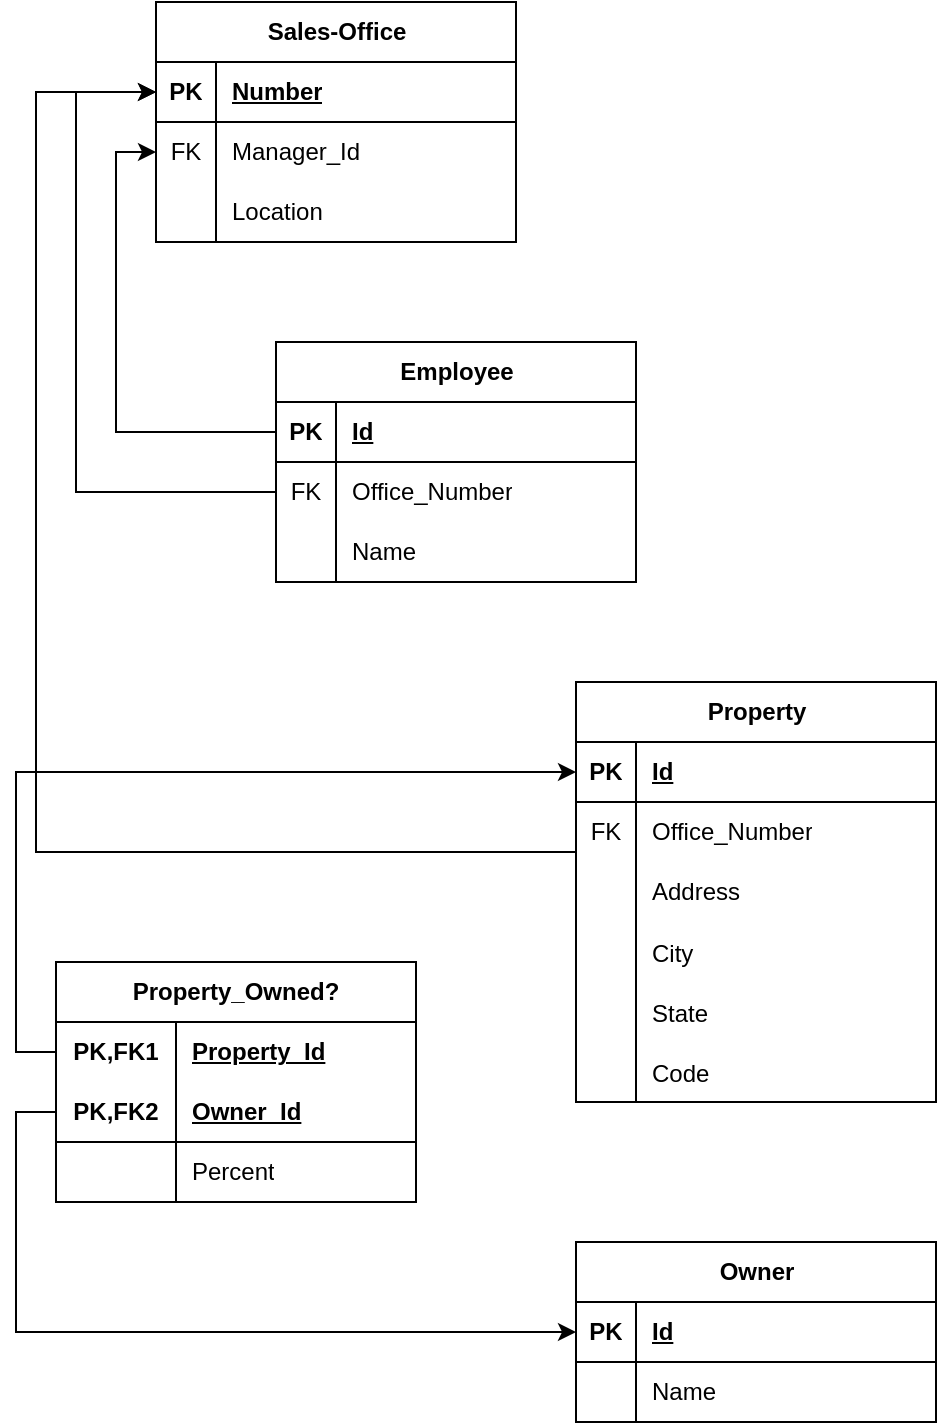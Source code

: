 <mxfile version="24.8.3">
  <diagram name="Page-1" id="5YwUjYv9hyvR4W6nfyA3">
    <mxGraphModel dx="1030" dy="1563" grid="1" gridSize="10" guides="1" tooltips="1" connect="1" arrows="1" fold="1" page="1" pageScale="1" pageWidth="850" pageHeight="1100" math="0" shadow="0">
      <root>
        <mxCell id="0" />
        <mxCell id="1" parent="0" />
        <mxCell id="HLynGRyl8uSXkVqRR9lc-1" value="Sales-Office" style="shape=table;startSize=30;container=1;collapsible=1;childLayout=tableLayout;fixedRows=1;rowLines=0;fontStyle=1;align=center;resizeLast=1;html=1;" vertex="1" parent="1">
          <mxGeometry x="184" y="60" width="180" height="120" as="geometry" />
        </mxCell>
        <mxCell id="HLynGRyl8uSXkVqRR9lc-2" value="" style="shape=tableRow;horizontal=0;startSize=0;swimlaneHead=0;swimlaneBody=0;fillColor=none;collapsible=0;dropTarget=0;points=[[0,0.5],[1,0.5]];portConstraint=eastwest;top=0;left=0;right=0;bottom=1;" vertex="1" parent="HLynGRyl8uSXkVqRR9lc-1">
          <mxGeometry y="30" width="180" height="30" as="geometry" />
        </mxCell>
        <mxCell id="HLynGRyl8uSXkVqRR9lc-3" value="PK" style="shape=partialRectangle;connectable=0;fillColor=none;top=0;left=0;bottom=0;right=0;fontStyle=1;overflow=hidden;whiteSpace=wrap;html=1;" vertex="1" parent="HLynGRyl8uSXkVqRR9lc-2">
          <mxGeometry width="30" height="30" as="geometry">
            <mxRectangle width="30" height="30" as="alternateBounds" />
          </mxGeometry>
        </mxCell>
        <mxCell id="HLynGRyl8uSXkVqRR9lc-4" value="Number" style="shape=partialRectangle;connectable=0;fillColor=none;top=0;left=0;bottom=0;right=0;align=left;spacingLeft=6;fontStyle=5;overflow=hidden;whiteSpace=wrap;html=1;" vertex="1" parent="HLynGRyl8uSXkVqRR9lc-2">
          <mxGeometry x="30" width="150" height="30" as="geometry">
            <mxRectangle width="150" height="30" as="alternateBounds" />
          </mxGeometry>
        </mxCell>
        <mxCell id="HLynGRyl8uSXkVqRR9lc-145" value="" style="shape=tableRow;horizontal=0;startSize=0;swimlaneHead=0;swimlaneBody=0;fillColor=none;collapsible=0;dropTarget=0;points=[[0,0.5],[1,0.5]];portConstraint=eastwest;top=0;left=0;right=0;bottom=0;" vertex="1" parent="HLynGRyl8uSXkVqRR9lc-1">
          <mxGeometry y="60" width="180" height="30" as="geometry" />
        </mxCell>
        <mxCell id="HLynGRyl8uSXkVqRR9lc-146" value="FK" style="shape=partialRectangle;connectable=0;fillColor=none;top=0;left=0;bottom=0;right=0;fontStyle=0;overflow=hidden;whiteSpace=wrap;html=1;" vertex="1" parent="HLynGRyl8uSXkVqRR9lc-145">
          <mxGeometry width="30" height="30" as="geometry">
            <mxRectangle width="30" height="30" as="alternateBounds" />
          </mxGeometry>
        </mxCell>
        <mxCell id="HLynGRyl8uSXkVqRR9lc-147" value="Manager_Id" style="shape=partialRectangle;connectable=0;fillColor=none;top=0;left=0;bottom=0;right=0;align=left;spacingLeft=6;fontStyle=0;overflow=hidden;whiteSpace=wrap;html=1;" vertex="1" parent="HLynGRyl8uSXkVqRR9lc-145">
          <mxGeometry x="30" width="150" height="30" as="geometry">
            <mxRectangle width="150" height="30" as="alternateBounds" />
          </mxGeometry>
        </mxCell>
        <mxCell id="HLynGRyl8uSXkVqRR9lc-5" value="" style="shape=tableRow;horizontal=0;startSize=0;swimlaneHead=0;swimlaneBody=0;fillColor=none;collapsible=0;dropTarget=0;points=[[0,0.5],[1,0.5]];portConstraint=eastwest;top=0;left=0;right=0;bottom=0;" vertex="1" parent="HLynGRyl8uSXkVqRR9lc-1">
          <mxGeometry y="90" width="180" height="30" as="geometry" />
        </mxCell>
        <mxCell id="HLynGRyl8uSXkVqRR9lc-6" value="" style="shape=partialRectangle;connectable=0;fillColor=none;top=0;left=0;bottom=0;right=0;editable=1;overflow=hidden;whiteSpace=wrap;html=1;" vertex="1" parent="HLynGRyl8uSXkVqRR9lc-5">
          <mxGeometry width="30" height="30" as="geometry">
            <mxRectangle width="30" height="30" as="alternateBounds" />
          </mxGeometry>
        </mxCell>
        <mxCell id="HLynGRyl8uSXkVqRR9lc-7" value="Location" style="shape=partialRectangle;connectable=0;fillColor=none;top=0;left=0;bottom=0;right=0;align=left;spacingLeft=6;overflow=hidden;whiteSpace=wrap;html=1;" vertex="1" parent="HLynGRyl8uSXkVqRR9lc-5">
          <mxGeometry x="30" width="150" height="30" as="geometry">
            <mxRectangle width="150" height="30" as="alternateBounds" />
          </mxGeometry>
        </mxCell>
        <mxCell id="HLynGRyl8uSXkVqRR9lc-48" value="Employee" style="shape=table;startSize=30;container=1;collapsible=1;childLayout=tableLayout;fixedRows=1;rowLines=0;fontStyle=1;align=center;resizeLast=1;html=1;shadow=0;" vertex="1" parent="1">
          <mxGeometry x="244" y="230" width="180" height="120" as="geometry" />
        </mxCell>
        <mxCell id="HLynGRyl8uSXkVqRR9lc-49" value="" style="shape=tableRow;horizontal=0;startSize=0;swimlaneHead=0;swimlaneBody=0;fillColor=none;collapsible=0;dropTarget=0;points=[[0,0.5],[1,0.5]];portConstraint=eastwest;top=0;left=0;right=0;bottom=1;shadow=0;" vertex="1" parent="HLynGRyl8uSXkVqRR9lc-48">
          <mxGeometry y="30" width="180" height="30" as="geometry" />
        </mxCell>
        <mxCell id="HLynGRyl8uSXkVqRR9lc-50" value="PK" style="shape=partialRectangle;connectable=0;fillColor=none;top=0;left=0;bottom=0;right=0;fontStyle=1;overflow=hidden;whiteSpace=wrap;html=1;shadow=0;" vertex="1" parent="HLynGRyl8uSXkVqRR9lc-49">
          <mxGeometry width="30" height="30" as="geometry">
            <mxRectangle width="30" height="30" as="alternateBounds" />
          </mxGeometry>
        </mxCell>
        <mxCell id="HLynGRyl8uSXkVqRR9lc-51" value="Id" style="shape=partialRectangle;connectable=0;fillColor=none;top=0;left=0;bottom=0;right=0;align=left;spacingLeft=6;fontStyle=5;overflow=hidden;whiteSpace=wrap;html=1;shadow=0;" vertex="1" parent="HLynGRyl8uSXkVqRR9lc-49">
          <mxGeometry x="30" width="150" height="30" as="geometry">
            <mxRectangle width="150" height="30" as="alternateBounds" />
          </mxGeometry>
        </mxCell>
        <mxCell id="HLynGRyl8uSXkVqRR9lc-141" value="" style="shape=tableRow;horizontal=0;startSize=0;swimlaneHead=0;swimlaneBody=0;fillColor=none;collapsible=0;dropTarget=0;points=[[0,0.5],[1,0.5]];portConstraint=eastwest;top=0;left=0;right=0;bottom=0;" vertex="1" parent="HLynGRyl8uSXkVqRR9lc-48">
          <mxGeometry y="60" width="180" height="30" as="geometry" />
        </mxCell>
        <mxCell id="HLynGRyl8uSXkVqRR9lc-142" value="FK" style="shape=partialRectangle;connectable=0;fillColor=none;top=0;left=0;bottom=0;right=0;fontStyle=0;overflow=hidden;whiteSpace=wrap;html=1;" vertex="1" parent="HLynGRyl8uSXkVqRR9lc-141">
          <mxGeometry width="30" height="30" as="geometry">
            <mxRectangle width="30" height="30" as="alternateBounds" />
          </mxGeometry>
        </mxCell>
        <mxCell id="HLynGRyl8uSXkVqRR9lc-143" value="Office_Number" style="shape=partialRectangle;connectable=0;fillColor=none;top=0;left=0;bottom=0;right=0;align=left;spacingLeft=6;fontStyle=0;overflow=hidden;whiteSpace=wrap;html=1;" vertex="1" parent="HLynGRyl8uSXkVqRR9lc-141">
          <mxGeometry x="30" width="150" height="30" as="geometry">
            <mxRectangle width="150" height="30" as="alternateBounds" />
          </mxGeometry>
        </mxCell>
        <mxCell id="HLynGRyl8uSXkVqRR9lc-52" value="" style="shape=tableRow;horizontal=0;startSize=0;swimlaneHead=0;swimlaneBody=0;fillColor=none;collapsible=0;dropTarget=0;points=[[0,0.5],[1,0.5]];portConstraint=eastwest;top=0;left=0;right=0;bottom=0;shadow=0;" vertex="1" parent="HLynGRyl8uSXkVqRR9lc-48">
          <mxGeometry y="90" width="180" height="30" as="geometry" />
        </mxCell>
        <mxCell id="HLynGRyl8uSXkVqRR9lc-53" value="" style="shape=partialRectangle;connectable=0;fillColor=none;top=0;left=0;bottom=0;right=0;editable=1;overflow=hidden;whiteSpace=wrap;html=1;shadow=0;" vertex="1" parent="HLynGRyl8uSXkVqRR9lc-52">
          <mxGeometry width="30" height="30" as="geometry">
            <mxRectangle width="30" height="30" as="alternateBounds" />
          </mxGeometry>
        </mxCell>
        <mxCell id="HLynGRyl8uSXkVqRR9lc-54" value="Name" style="shape=partialRectangle;connectable=0;fillColor=none;top=0;left=0;bottom=0;right=0;align=left;spacingLeft=6;overflow=hidden;whiteSpace=wrap;html=1;shadow=0;" vertex="1" parent="HLynGRyl8uSXkVqRR9lc-52">
          <mxGeometry x="30" width="150" height="30" as="geometry">
            <mxRectangle width="150" height="30" as="alternateBounds" />
          </mxGeometry>
        </mxCell>
        <mxCell id="HLynGRyl8uSXkVqRR9lc-59" value="Property" style="shape=table;startSize=30;container=1;collapsible=1;childLayout=tableLayout;fixedRows=1;rowLines=0;fontStyle=1;align=center;resizeLast=1;html=1;" vertex="1" parent="1">
          <mxGeometry x="394" y="400" width="180" height="210" as="geometry" />
        </mxCell>
        <mxCell id="HLynGRyl8uSXkVqRR9lc-60" value="" style="shape=tableRow;horizontal=0;startSize=0;swimlaneHead=0;swimlaneBody=0;fillColor=none;collapsible=0;dropTarget=0;points=[[0,0.5],[1,0.5]];portConstraint=eastwest;top=0;left=0;right=0;bottom=1;" vertex="1" parent="HLynGRyl8uSXkVqRR9lc-59">
          <mxGeometry y="30" width="180" height="30" as="geometry" />
        </mxCell>
        <mxCell id="HLynGRyl8uSXkVqRR9lc-61" value="PK" style="shape=partialRectangle;connectable=0;fillColor=none;top=0;left=0;bottom=0;right=0;fontStyle=1;overflow=hidden;whiteSpace=wrap;html=1;" vertex="1" parent="HLynGRyl8uSXkVqRR9lc-60">
          <mxGeometry width="30" height="30" as="geometry">
            <mxRectangle width="30" height="30" as="alternateBounds" />
          </mxGeometry>
        </mxCell>
        <mxCell id="HLynGRyl8uSXkVqRR9lc-62" value="Id" style="shape=partialRectangle;connectable=0;fillColor=none;top=0;left=0;bottom=0;right=0;align=left;spacingLeft=6;fontStyle=5;overflow=hidden;whiteSpace=wrap;html=1;" vertex="1" parent="HLynGRyl8uSXkVqRR9lc-60">
          <mxGeometry x="30" width="150" height="30" as="geometry">
            <mxRectangle width="150" height="30" as="alternateBounds" />
          </mxGeometry>
        </mxCell>
        <mxCell id="HLynGRyl8uSXkVqRR9lc-185" value="" style="shape=tableRow;horizontal=0;startSize=0;swimlaneHead=0;swimlaneBody=0;fillColor=none;collapsible=0;dropTarget=0;points=[[0,0.5],[1,0.5]];portConstraint=eastwest;top=0;left=0;right=0;bottom=0;" vertex="1" parent="HLynGRyl8uSXkVqRR9lc-59">
          <mxGeometry y="60" width="180" height="30" as="geometry" />
        </mxCell>
        <mxCell id="HLynGRyl8uSXkVqRR9lc-186" value="FK" style="shape=partialRectangle;connectable=0;fillColor=none;top=0;left=0;bottom=0;right=0;fontStyle=0;overflow=hidden;whiteSpace=wrap;html=1;" vertex="1" parent="HLynGRyl8uSXkVqRR9lc-185">
          <mxGeometry width="30" height="30" as="geometry">
            <mxRectangle width="30" height="30" as="alternateBounds" />
          </mxGeometry>
        </mxCell>
        <mxCell id="HLynGRyl8uSXkVqRR9lc-187" value="Office_Number" style="shape=partialRectangle;connectable=0;fillColor=none;top=0;left=0;bottom=0;right=0;align=left;spacingLeft=6;fontStyle=0;overflow=hidden;whiteSpace=wrap;html=1;" vertex="1" parent="HLynGRyl8uSXkVqRR9lc-185">
          <mxGeometry x="30" width="150" height="30" as="geometry">
            <mxRectangle width="150" height="30" as="alternateBounds" />
          </mxGeometry>
        </mxCell>
        <mxCell id="HLynGRyl8uSXkVqRR9lc-63" value="" style="shape=tableRow;horizontal=0;startSize=0;swimlaneHead=0;swimlaneBody=0;fillColor=none;collapsible=0;dropTarget=0;points=[[0,0.5],[1,0.5]];portConstraint=eastwest;top=0;left=0;right=0;bottom=0;" vertex="1" parent="HLynGRyl8uSXkVqRR9lc-59">
          <mxGeometry y="90" width="180" height="30" as="geometry" />
        </mxCell>
        <mxCell id="HLynGRyl8uSXkVqRR9lc-64" value="" style="shape=partialRectangle;connectable=0;fillColor=none;top=0;left=0;bottom=0;right=0;editable=1;overflow=hidden;whiteSpace=wrap;html=1;" vertex="1" parent="HLynGRyl8uSXkVqRR9lc-63">
          <mxGeometry width="30" height="30" as="geometry">
            <mxRectangle width="30" height="30" as="alternateBounds" />
          </mxGeometry>
        </mxCell>
        <mxCell id="HLynGRyl8uSXkVqRR9lc-65" value="Address" style="shape=partialRectangle;connectable=0;fillColor=none;top=0;left=0;bottom=0;right=0;align=left;spacingLeft=6;overflow=hidden;whiteSpace=wrap;html=1;" vertex="1" parent="HLynGRyl8uSXkVqRR9lc-63">
          <mxGeometry x="30" width="150" height="30" as="geometry">
            <mxRectangle width="150" height="30" as="alternateBounds" />
          </mxGeometry>
        </mxCell>
        <mxCell id="HLynGRyl8uSXkVqRR9lc-70" value="" style="shape=tableRow;horizontal=0;startSize=0;swimlaneHead=0;swimlaneBody=0;fillColor=none;collapsible=0;dropTarget=0;points=[[0,0.5],[1,0.5]];portConstraint=eastwest;top=0;left=0;right=0;bottom=0;" vertex="1" parent="HLynGRyl8uSXkVqRR9lc-59">
          <mxGeometry y="120" width="180" height="30" as="geometry" />
        </mxCell>
        <mxCell id="HLynGRyl8uSXkVqRR9lc-71" value="" style="shape=partialRectangle;connectable=0;fillColor=none;top=0;left=0;bottom=0;right=0;editable=1;overflow=hidden;" vertex="1" parent="HLynGRyl8uSXkVqRR9lc-70">
          <mxGeometry width="30" height="30" as="geometry">
            <mxRectangle width="30" height="30" as="alternateBounds" />
          </mxGeometry>
        </mxCell>
        <mxCell id="HLynGRyl8uSXkVqRR9lc-72" value="City" style="shape=partialRectangle;connectable=0;fillColor=none;top=0;left=0;bottom=0;right=0;align=left;spacingLeft=6;overflow=hidden;" vertex="1" parent="HLynGRyl8uSXkVqRR9lc-70">
          <mxGeometry x="30" width="150" height="30" as="geometry">
            <mxRectangle width="150" height="30" as="alternateBounds" />
          </mxGeometry>
        </mxCell>
        <mxCell id="HLynGRyl8uSXkVqRR9lc-73" value="" style="shape=tableRow;horizontal=0;startSize=0;swimlaneHead=0;swimlaneBody=0;fillColor=none;collapsible=0;dropTarget=0;points=[[0,0.5],[1,0.5]];portConstraint=eastwest;top=0;left=0;right=0;bottom=0;" vertex="1" parent="HLynGRyl8uSXkVqRR9lc-59">
          <mxGeometry y="150" width="180" height="30" as="geometry" />
        </mxCell>
        <mxCell id="HLynGRyl8uSXkVqRR9lc-74" value="" style="shape=partialRectangle;connectable=0;fillColor=none;top=0;left=0;bottom=0;right=0;editable=1;overflow=hidden;" vertex="1" parent="HLynGRyl8uSXkVqRR9lc-73">
          <mxGeometry width="30" height="30" as="geometry">
            <mxRectangle width="30" height="30" as="alternateBounds" />
          </mxGeometry>
        </mxCell>
        <mxCell id="HLynGRyl8uSXkVqRR9lc-75" value="State" style="shape=partialRectangle;connectable=0;fillColor=none;top=0;left=0;bottom=0;right=0;align=left;spacingLeft=6;overflow=hidden;" vertex="1" parent="HLynGRyl8uSXkVqRR9lc-73">
          <mxGeometry x="30" width="150" height="30" as="geometry">
            <mxRectangle width="150" height="30" as="alternateBounds" />
          </mxGeometry>
        </mxCell>
        <mxCell id="HLynGRyl8uSXkVqRR9lc-91" value="" style="shape=tableRow;horizontal=0;startSize=0;swimlaneHead=0;swimlaneBody=0;fillColor=none;collapsible=0;dropTarget=0;points=[[0,0.5],[1,0.5]];portConstraint=eastwest;top=0;left=0;right=0;bottom=0;" vertex="1" parent="HLynGRyl8uSXkVqRR9lc-59">
          <mxGeometry y="180" width="180" height="30" as="geometry" />
        </mxCell>
        <mxCell id="HLynGRyl8uSXkVqRR9lc-92" value="" style="shape=partialRectangle;connectable=0;fillColor=none;top=0;left=0;bottom=0;right=0;editable=1;overflow=hidden;" vertex="1" parent="HLynGRyl8uSXkVqRR9lc-91">
          <mxGeometry width="30" height="30" as="geometry">
            <mxRectangle width="30" height="30" as="alternateBounds" />
          </mxGeometry>
        </mxCell>
        <mxCell id="HLynGRyl8uSXkVqRR9lc-93" value="Code" style="shape=partialRectangle;connectable=0;fillColor=none;top=0;left=0;bottom=0;right=0;align=left;spacingLeft=6;overflow=hidden;" vertex="1" parent="HLynGRyl8uSXkVqRR9lc-91">
          <mxGeometry x="30" width="150" height="30" as="geometry">
            <mxRectangle width="150" height="30" as="alternateBounds" />
          </mxGeometry>
        </mxCell>
        <mxCell id="HLynGRyl8uSXkVqRR9lc-115" value="Owner" style="shape=table;startSize=30;container=1;collapsible=1;childLayout=tableLayout;fixedRows=1;rowLines=0;fontStyle=1;align=center;resizeLast=1;html=1;" vertex="1" parent="1">
          <mxGeometry x="394" y="680" width="180" height="90" as="geometry" />
        </mxCell>
        <mxCell id="HLynGRyl8uSXkVqRR9lc-116" value="" style="shape=tableRow;horizontal=0;startSize=0;swimlaneHead=0;swimlaneBody=0;fillColor=none;collapsible=0;dropTarget=0;points=[[0,0.5],[1,0.5]];portConstraint=eastwest;top=0;left=0;right=0;bottom=1;" vertex="1" parent="HLynGRyl8uSXkVqRR9lc-115">
          <mxGeometry y="30" width="180" height="30" as="geometry" />
        </mxCell>
        <mxCell id="HLynGRyl8uSXkVqRR9lc-117" value="PK" style="shape=partialRectangle;connectable=0;fillColor=none;top=0;left=0;bottom=0;right=0;fontStyle=1;overflow=hidden;whiteSpace=wrap;html=1;" vertex="1" parent="HLynGRyl8uSXkVqRR9lc-116">
          <mxGeometry width="30" height="30" as="geometry">
            <mxRectangle width="30" height="30" as="alternateBounds" />
          </mxGeometry>
        </mxCell>
        <mxCell id="HLynGRyl8uSXkVqRR9lc-118" value="Id" style="shape=partialRectangle;connectable=0;fillColor=none;top=0;left=0;bottom=0;right=0;align=left;spacingLeft=6;fontStyle=5;overflow=hidden;whiteSpace=wrap;html=1;" vertex="1" parent="HLynGRyl8uSXkVqRR9lc-116">
          <mxGeometry x="30" width="150" height="30" as="geometry">
            <mxRectangle width="150" height="30" as="alternateBounds" />
          </mxGeometry>
        </mxCell>
        <mxCell id="HLynGRyl8uSXkVqRR9lc-119" value="" style="shape=tableRow;horizontal=0;startSize=0;swimlaneHead=0;swimlaneBody=0;fillColor=none;collapsible=0;dropTarget=0;points=[[0,0.5],[1,0.5]];portConstraint=eastwest;top=0;left=0;right=0;bottom=0;" vertex="1" parent="HLynGRyl8uSXkVqRR9lc-115">
          <mxGeometry y="60" width="180" height="30" as="geometry" />
        </mxCell>
        <mxCell id="HLynGRyl8uSXkVqRR9lc-120" value="" style="shape=partialRectangle;connectable=0;fillColor=none;top=0;left=0;bottom=0;right=0;editable=1;overflow=hidden;whiteSpace=wrap;html=1;" vertex="1" parent="HLynGRyl8uSXkVqRR9lc-119">
          <mxGeometry width="30" height="30" as="geometry">
            <mxRectangle width="30" height="30" as="alternateBounds" />
          </mxGeometry>
        </mxCell>
        <mxCell id="HLynGRyl8uSXkVqRR9lc-121" value="Name" style="shape=partialRectangle;connectable=0;fillColor=none;top=0;left=0;bottom=0;right=0;align=left;spacingLeft=6;overflow=hidden;whiteSpace=wrap;html=1;" vertex="1" parent="HLynGRyl8uSXkVqRR9lc-119">
          <mxGeometry x="30" width="150" height="30" as="geometry">
            <mxRectangle width="150" height="30" as="alternateBounds" />
          </mxGeometry>
        </mxCell>
        <mxCell id="HLynGRyl8uSXkVqRR9lc-144" style="edgeStyle=orthogonalEdgeStyle;rounded=0;orthogonalLoop=1;jettySize=auto;html=1;exitX=0;exitY=0.5;exitDx=0;exitDy=0;entryX=0;entryY=0.5;entryDx=0;entryDy=0;" edge="1" parent="1" source="HLynGRyl8uSXkVqRR9lc-141" target="HLynGRyl8uSXkVqRR9lc-2">
          <mxGeometry relative="1" as="geometry">
            <Array as="points">
              <mxPoint x="144" y="305" />
              <mxPoint x="144" y="105" />
            </Array>
          </mxGeometry>
        </mxCell>
        <mxCell id="HLynGRyl8uSXkVqRR9lc-148" style="edgeStyle=orthogonalEdgeStyle;rounded=0;orthogonalLoop=1;jettySize=auto;html=1;exitX=0;exitY=0.5;exitDx=0;exitDy=0;entryX=0;entryY=0.5;entryDx=0;entryDy=0;" edge="1" parent="1" source="HLynGRyl8uSXkVqRR9lc-49" target="HLynGRyl8uSXkVqRR9lc-145">
          <mxGeometry relative="1" as="geometry">
            <Array as="points">
              <mxPoint x="164" y="275" />
              <mxPoint x="164" y="135" />
            </Array>
          </mxGeometry>
        </mxCell>
        <mxCell id="HLynGRyl8uSXkVqRR9lc-189" style="edgeStyle=orthogonalEdgeStyle;rounded=0;orthogonalLoop=1;jettySize=auto;html=1;exitX=0;exitY=0.5;exitDx=0;exitDy=0;entryX=0;entryY=0.5;entryDx=0;entryDy=0;" edge="1" parent="1" source="HLynGRyl8uSXkVqRR9lc-185" target="HLynGRyl8uSXkVqRR9lc-2">
          <mxGeometry relative="1" as="geometry">
            <Array as="points">
              <mxPoint x="124" y="485" />
              <mxPoint x="124" y="105" />
            </Array>
          </mxGeometry>
        </mxCell>
        <mxCell id="HLynGRyl8uSXkVqRR9lc-200" value="&lt;span style=&quot;text-wrap-mode: nowrap;&quot;&gt;Property_Owned?&lt;/span&gt;" style="shape=table;startSize=30;container=1;collapsible=1;childLayout=tableLayout;fixedRows=1;rowLines=0;fontStyle=1;align=center;resizeLast=1;html=1;whiteSpace=wrap;" vertex="1" parent="1">
          <mxGeometry x="134" y="540" width="180" height="120" as="geometry" />
        </mxCell>
        <mxCell id="HLynGRyl8uSXkVqRR9lc-201" value="" style="shape=tableRow;horizontal=0;startSize=0;swimlaneHead=0;swimlaneBody=0;fillColor=none;collapsible=0;dropTarget=0;points=[[0,0.5],[1,0.5]];portConstraint=eastwest;top=0;left=0;right=0;bottom=0;html=1;" vertex="1" parent="HLynGRyl8uSXkVqRR9lc-200">
          <mxGeometry y="30" width="180" height="30" as="geometry" />
        </mxCell>
        <mxCell id="HLynGRyl8uSXkVqRR9lc-202" value="PK,FK1" style="shape=partialRectangle;connectable=0;fillColor=none;top=0;left=0;bottom=0;right=0;fontStyle=1;overflow=hidden;html=1;whiteSpace=wrap;" vertex="1" parent="HLynGRyl8uSXkVqRR9lc-201">
          <mxGeometry width="60" height="30" as="geometry">
            <mxRectangle width="60" height="30" as="alternateBounds" />
          </mxGeometry>
        </mxCell>
        <mxCell id="HLynGRyl8uSXkVqRR9lc-203" value="Property_Id" style="shape=partialRectangle;connectable=0;fillColor=none;top=0;left=0;bottom=0;right=0;align=left;spacingLeft=6;fontStyle=5;overflow=hidden;html=1;whiteSpace=wrap;" vertex="1" parent="HLynGRyl8uSXkVqRR9lc-201">
          <mxGeometry x="60" width="120" height="30" as="geometry">
            <mxRectangle width="120" height="30" as="alternateBounds" />
          </mxGeometry>
        </mxCell>
        <mxCell id="HLynGRyl8uSXkVqRR9lc-204" value="" style="shape=tableRow;horizontal=0;startSize=0;swimlaneHead=0;swimlaneBody=0;fillColor=none;collapsible=0;dropTarget=0;points=[[0,0.5],[1,0.5]];portConstraint=eastwest;top=0;left=0;right=0;bottom=1;html=1;" vertex="1" parent="HLynGRyl8uSXkVqRR9lc-200">
          <mxGeometry y="60" width="180" height="30" as="geometry" />
        </mxCell>
        <mxCell id="HLynGRyl8uSXkVqRR9lc-205" value="PK,FK2" style="shape=partialRectangle;connectable=0;fillColor=none;top=0;left=0;bottom=0;right=0;fontStyle=1;overflow=hidden;html=1;whiteSpace=wrap;" vertex="1" parent="HLynGRyl8uSXkVqRR9lc-204">
          <mxGeometry width="60" height="30" as="geometry">
            <mxRectangle width="60" height="30" as="alternateBounds" />
          </mxGeometry>
        </mxCell>
        <mxCell id="HLynGRyl8uSXkVqRR9lc-206" value="Owner_Id" style="shape=partialRectangle;connectable=0;fillColor=none;top=0;left=0;bottom=0;right=0;align=left;spacingLeft=6;fontStyle=5;overflow=hidden;html=1;whiteSpace=wrap;" vertex="1" parent="HLynGRyl8uSXkVqRR9lc-204">
          <mxGeometry x="60" width="120" height="30" as="geometry">
            <mxRectangle width="120" height="30" as="alternateBounds" />
          </mxGeometry>
        </mxCell>
        <mxCell id="HLynGRyl8uSXkVqRR9lc-207" value="" style="shape=tableRow;horizontal=0;startSize=0;swimlaneHead=0;swimlaneBody=0;fillColor=none;collapsible=0;dropTarget=0;points=[[0,0.5],[1,0.5]];portConstraint=eastwest;top=0;left=0;right=0;bottom=0;html=1;" vertex="1" parent="HLynGRyl8uSXkVqRR9lc-200">
          <mxGeometry y="90" width="180" height="30" as="geometry" />
        </mxCell>
        <mxCell id="HLynGRyl8uSXkVqRR9lc-208" value="" style="shape=partialRectangle;connectable=0;fillColor=none;top=0;left=0;bottom=0;right=0;editable=1;overflow=hidden;html=1;whiteSpace=wrap;" vertex="1" parent="HLynGRyl8uSXkVqRR9lc-207">
          <mxGeometry width="60" height="30" as="geometry">
            <mxRectangle width="60" height="30" as="alternateBounds" />
          </mxGeometry>
        </mxCell>
        <mxCell id="HLynGRyl8uSXkVqRR9lc-209" value="Percent" style="shape=partialRectangle;connectable=0;fillColor=none;top=0;left=0;bottom=0;right=0;align=left;spacingLeft=6;overflow=hidden;html=1;whiteSpace=wrap;" vertex="1" parent="HLynGRyl8uSXkVqRR9lc-207">
          <mxGeometry x="60" width="120" height="30" as="geometry">
            <mxRectangle width="120" height="30" as="alternateBounds" />
          </mxGeometry>
        </mxCell>
        <mxCell id="HLynGRyl8uSXkVqRR9lc-213" style="edgeStyle=orthogonalEdgeStyle;rounded=0;orthogonalLoop=1;jettySize=auto;html=1;exitX=0;exitY=0.5;exitDx=0;exitDy=0;entryX=0;entryY=0.5;entryDx=0;entryDy=0;" edge="1" parent="1" source="HLynGRyl8uSXkVqRR9lc-201" target="HLynGRyl8uSXkVqRR9lc-60">
          <mxGeometry relative="1" as="geometry" />
        </mxCell>
        <mxCell id="HLynGRyl8uSXkVqRR9lc-214" style="edgeStyle=orthogonalEdgeStyle;rounded=0;orthogonalLoop=1;jettySize=auto;html=1;exitX=0;exitY=0.5;exitDx=0;exitDy=0;entryX=0;entryY=0.5;entryDx=0;entryDy=0;" edge="1" parent="1" source="HLynGRyl8uSXkVqRR9lc-204" target="HLynGRyl8uSXkVqRR9lc-115">
          <mxGeometry relative="1" as="geometry" />
        </mxCell>
      </root>
    </mxGraphModel>
  </diagram>
</mxfile>
